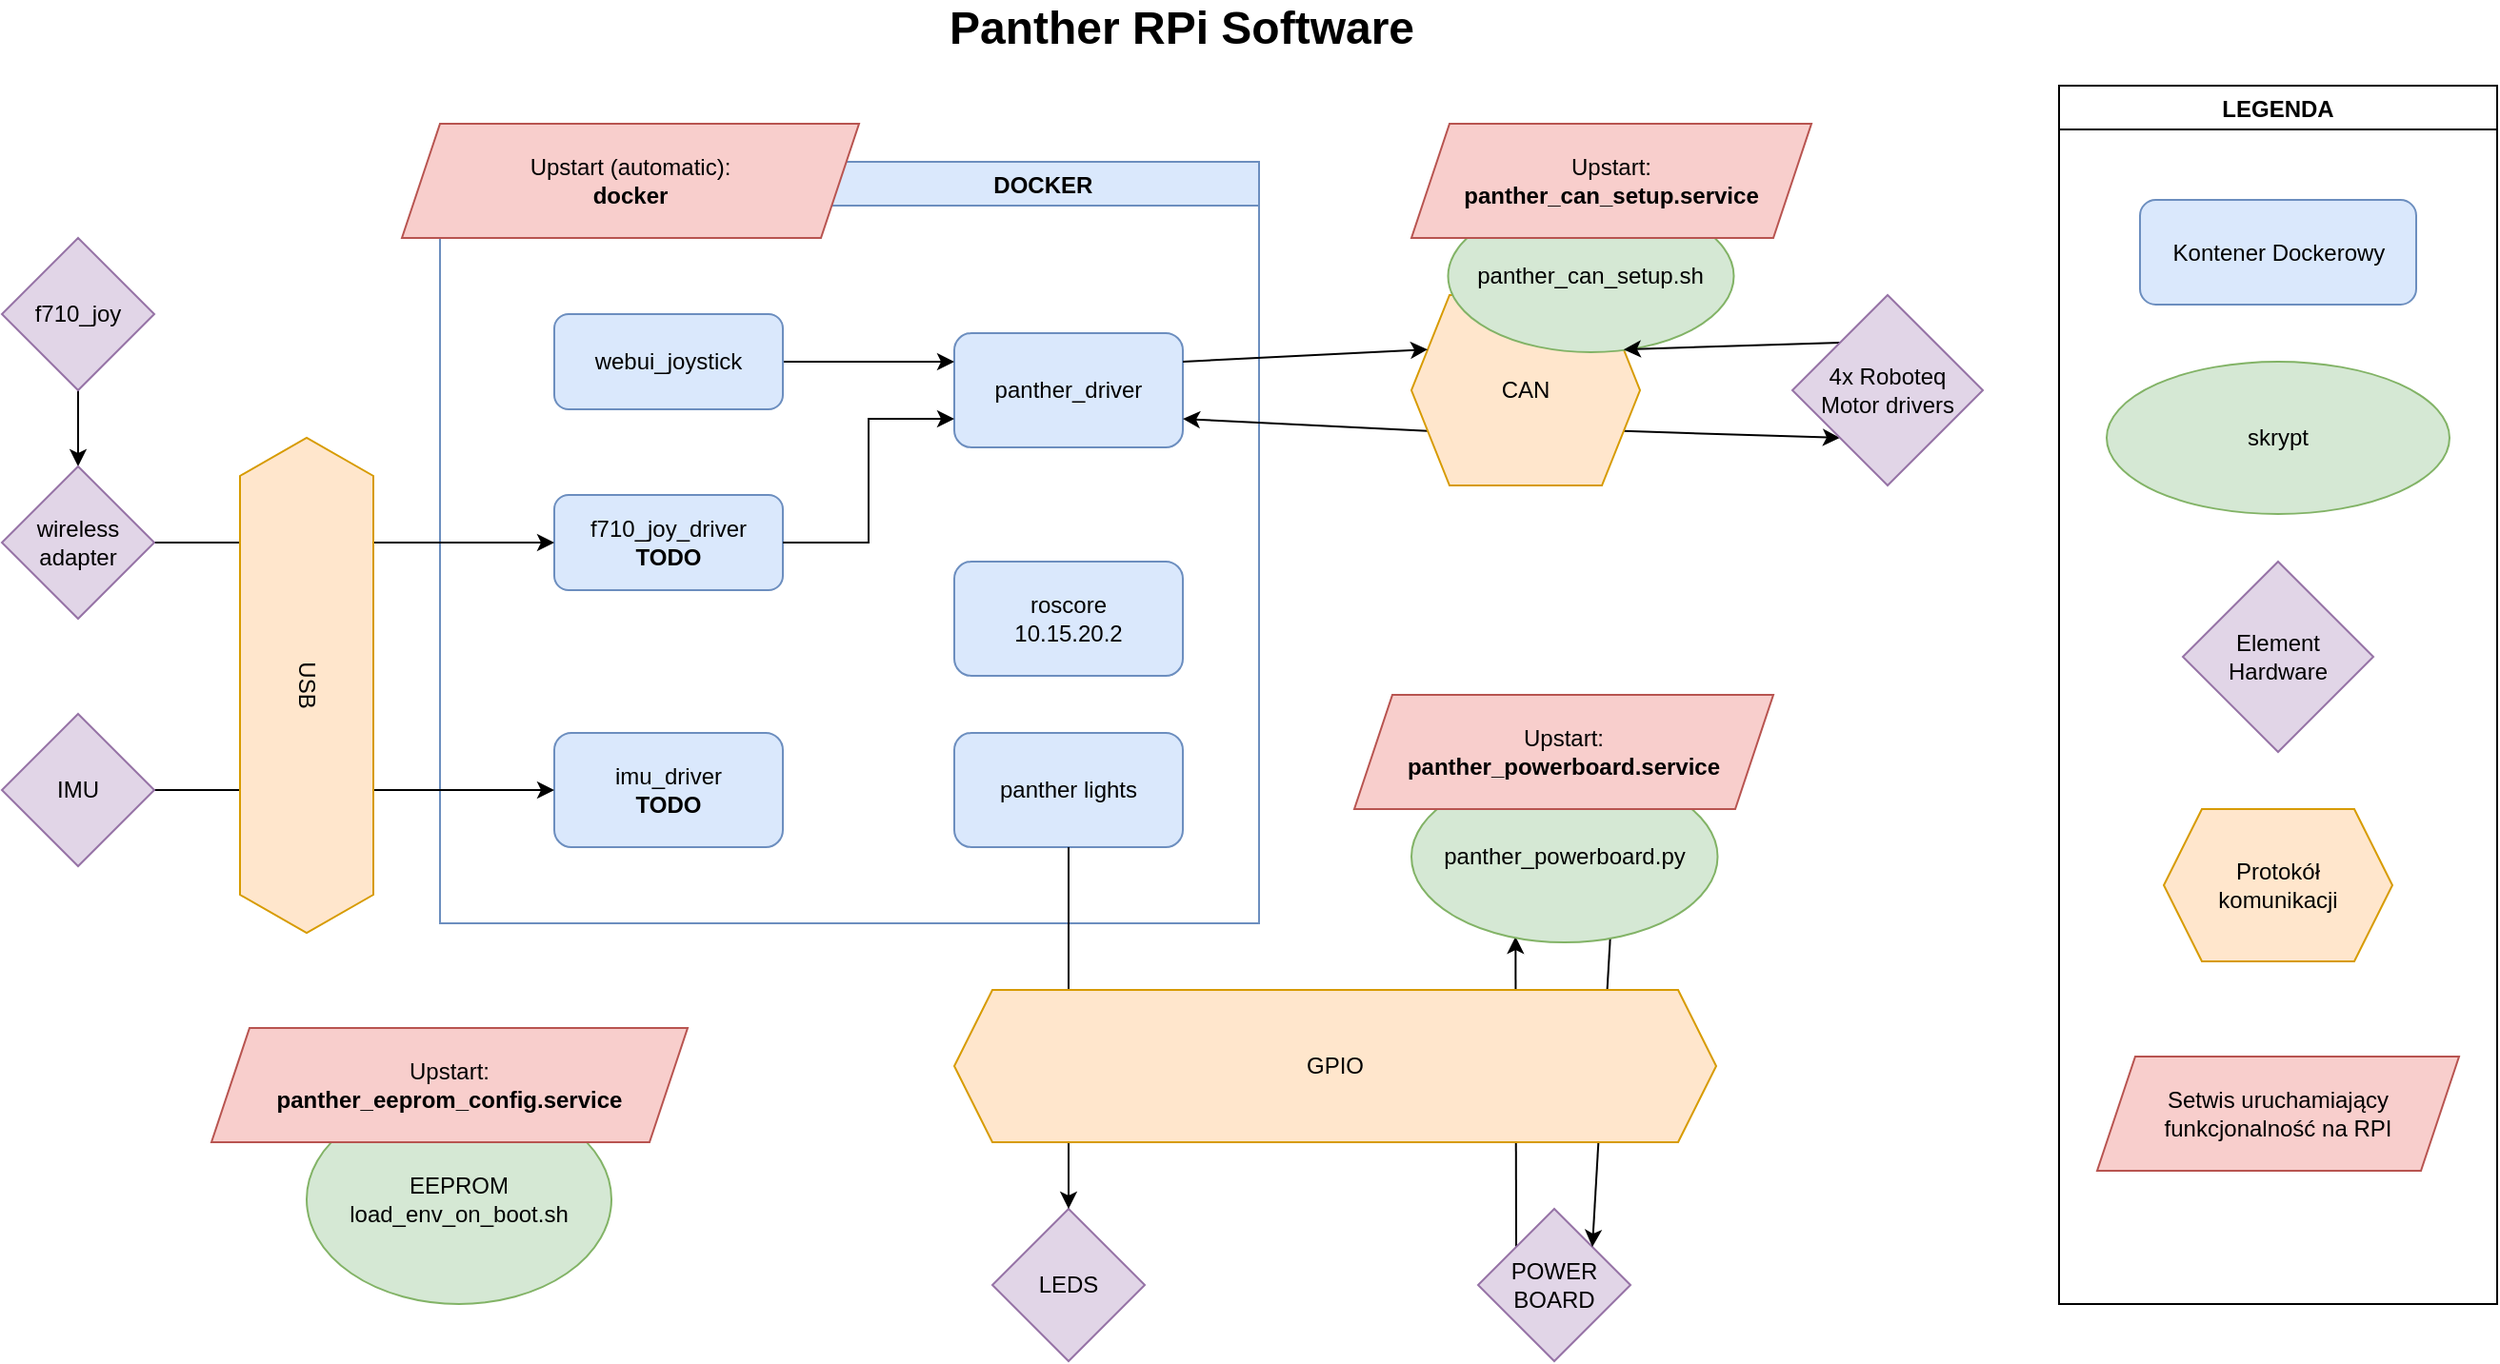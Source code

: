 <mxfile>
    <diagram id="I-V-jPhW4gry7mbCwamY" name="Page-1">
        <mxGraphModel dx="1381" dy="1124" grid="1" gridSize="10" guides="1" tooltips="1" connect="1" arrows="1" fold="1" page="1" pageScale="1" pageWidth="827" pageHeight="1169" background="#ffffff" math="0" shadow="0">
            <root>
                <mxCell id="0"/>
                <mxCell id="1" parent="0"/>
                <mxCell id="FiJ3dQUdY0tjjipgx3rU-17" value="                                                             DOCKER" style="swimlane;fillColor=#dae8fc;strokeColor=#6c8ebf;" parent="1" vertex="1">
                    <mxGeometry x="270" y="150" width="430" height="400" as="geometry"/>
                </mxCell>
                <mxCell id="FiJ3dQUdY0tjjipgx3rU-5" value="imu_driver&lt;br&gt;&lt;b&gt;TODO&lt;/b&gt;" style="rounded=1;whiteSpace=wrap;html=1;fillColor=#dae8fc;strokeColor=#6c8ebf;" parent="FiJ3dQUdY0tjjipgx3rU-17" vertex="1">
                    <mxGeometry x="60" y="300" width="120" height="60" as="geometry"/>
                </mxCell>
                <mxCell id="FiJ3dQUdY0tjjipgx3rU-31" value="&lt;div&gt;Upstart (automatic):&lt;/div&gt;&lt;div&gt;&lt;b&gt;docker&lt;/b&gt;&lt;/div&gt;" style="shape=parallelogram;perimeter=parallelogramPerimeter;whiteSpace=wrap;html=1;fixedSize=1;fillColor=#f8cecc;strokeColor=#b85450;" parent="FiJ3dQUdY0tjjipgx3rU-17" vertex="1">
                    <mxGeometry x="-20" y="-20" width="240" height="60" as="geometry"/>
                </mxCell>
                <mxCell id="FiJ3dQUdY0tjjipgx3rU-12" value="panther lights" style="rounded=1;whiteSpace=wrap;html=1;fillColor=#dae8fc;strokeColor=#6c8ebf;" parent="FiJ3dQUdY0tjjipgx3rU-17" vertex="1">
                    <mxGeometry x="270" y="300" width="120" height="60" as="geometry"/>
                </mxCell>
                <mxCell id="3" value="&lt;div&gt;roscore&lt;br&gt;10.15.20.2&lt;/div&gt;" style="rounded=1;whiteSpace=wrap;html=1;fillColor=#dae8fc;strokeColor=#6c8ebf;" parent="FiJ3dQUdY0tjjipgx3rU-17" vertex="1">
                    <mxGeometry x="270" y="210" width="120" height="60" as="geometry"/>
                </mxCell>
                <mxCell id="FiJ3dQUdY0tjjipgx3rU-1" value="f710_joy_driver&lt;br&gt;&lt;b&gt;TODO&lt;/b&gt;" style="rounded=1;whiteSpace=wrap;html=1;fillColor=#dae8fc;strokeColor=#6c8ebf;" parent="FiJ3dQUdY0tjjipgx3rU-17" vertex="1">
                    <mxGeometry x="60" y="175" width="120" height="50" as="geometry"/>
                </mxCell>
                <mxCell id="FiJ3dQUdY0tjjipgx3rU-2" value="&lt;div&gt;panther_driver&lt;br&gt;&lt;/div&gt;" style="rounded=1;whiteSpace=wrap;html=1;fillColor=#dae8fc;strokeColor=#6c8ebf;" parent="FiJ3dQUdY0tjjipgx3rU-17" vertex="1">
                    <mxGeometry x="270" y="90" width="120" height="60" as="geometry"/>
                </mxCell>
                <mxCell id="FiJ3dQUdY0tjjipgx3rU-8" style="edgeStyle=orthogonalEdgeStyle;rounded=0;orthogonalLoop=1;jettySize=auto;html=1;entryX=0;entryY=0.75;entryDx=0;entryDy=0;" parent="FiJ3dQUdY0tjjipgx3rU-17" source="FiJ3dQUdY0tjjipgx3rU-1" target="FiJ3dQUdY0tjjipgx3rU-2" edge="1">
                    <mxGeometry relative="1" as="geometry"/>
                </mxCell>
                <mxCell id="34" style="edgeStyle=none;html=1;entryX=0;entryY=0.25;entryDx=0;entryDy=0;" parent="FiJ3dQUdY0tjjipgx3rU-17" source="88Ix2T1ApFJFmfPS_afO-1" target="FiJ3dQUdY0tjjipgx3rU-2" edge="1">
                    <mxGeometry relative="1" as="geometry"/>
                </mxCell>
                <mxCell id="88Ix2T1ApFJFmfPS_afO-1" value="&lt;div&gt;webui_joystick&lt;/div&gt;" style="rounded=1;whiteSpace=wrap;html=1;fillColor=#dae8fc;strokeColor=#6c8ebf;" parent="FiJ3dQUdY0tjjipgx3rU-17" vertex="1">
                    <mxGeometry x="60" y="80" width="120" height="50" as="geometry"/>
                </mxCell>
                <mxCell id="38" style="edgeStyle=none;html=1;exitX=0;exitY=0;exitDx=0;exitDy=0;entryX=0.34;entryY=0.967;entryDx=0;entryDy=0;entryPerimeter=0;" edge="1" parent="1" source="FiJ3dQUdY0tjjipgx3rU-25" target="FiJ3dQUdY0tjjipgx3rU-35">
                    <mxGeometry relative="1" as="geometry"/>
                </mxCell>
                <mxCell id="FiJ3dQUdY0tjjipgx3rU-25" value="POWER&lt;br&gt;BOARD" style="rhombus;whiteSpace=wrap;html=1;fillColor=#e1d5e7;strokeColor=#9673a6;" parent="1" vertex="1">
                    <mxGeometry x="815" y="700" width="80" height="80" as="geometry"/>
                </mxCell>
                <mxCell id="39" style="edgeStyle=none;html=1;entryX=1;entryY=0;entryDx=0;entryDy=0;exitX=0.652;exitY=0.889;exitDx=0;exitDy=0;exitPerimeter=0;" edge="1" parent="1" source="FiJ3dQUdY0tjjipgx3rU-35" target="FiJ3dQUdY0tjjipgx3rU-25">
                    <mxGeometry relative="1" as="geometry"/>
                </mxCell>
                <mxCell id="FiJ3dQUdY0tjjipgx3rU-35" value="panther_powerboard.py" style="ellipse;whiteSpace=wrap;html=1;fillColor=#d5e8d4;strokeColor=#82b366;" parent="1" vertex="1">
                    <mxGeometry x="780" y="470" width="160.75" height="90" as="geometry"/>
                </mxCell>
                <mxCell id="FiJ3dQUdY0tjjipgx3rU-32" value="&lt;div&gt;Upstart:&lt;/div&gt;&lt;div&gt;&lt;b&gt;panther_powerboard.service&lt;/b&gt;&lt;br&gt;&lt;/div&gt;" style="shape=parallelogram;perimeter=parallelogramPerimeter;whiteSpace=wrap;html=1;fixedSize=1;fillColor=#f8cecc;strokeColor=#b85450;" parent="1" vertex="1">
                    <mxGeometry x="750" y="430" width="220" height="60" as="geometry"/>
                </mxCell>
                <mxCell id="FiJ3dQUdY0tjjipgx3rU-49" value="LEGENDA" style="swimlane;" parent="1" vertex="1">
                    <mxGeometry x="1120" y="110" width="230" height="640" as="geometry"/>
                </mxCell>
                <mxCell id="FiJ3dQUdY0tjjipgx3rU-48" value="Kontener Dockerowy" style="rounded=1;whiteSpace=wrap;html=1;fillColor=#dae8fc;strokeColor=#6c8ebf;" parent="FiJ3dQUdY0tjjipgx3rU-49" vertex="1">
                    <mxGeometry x="42.5" y="60" width="145" height="55" as="geometry"/>
                </mxCell>
                <mxCell id="FiJ3dQUdY0tjjipgx3rU-45" value="skrypt" style="ellipse;whiteSpace=wrap;html=1;fillColor=#d5e8d4;strokeColor=#82b366;" parent="FiJ3dQUdY0tjjipgx3rU-49" vertex="1">
                    <mxGeometry x="25" y="145" width="180" height="80" as="geometry"/>
                </mxCell>
                <mxCell id="FiJ3dQUdY0tjjipgx3rU-51" value="Element&lt;br&gt;Hardware" style="rhombus;whiteSpace=wrap;html=1;fillColor=#e1d5e7;strokeColor=#9673a6;" parent="FiJ3dQUdY0tjjipgx3rU-49" vertex="1">
                    <mxGeometry x="65" y="250" width="100" height="100" as="geometry"/>
                </mxCell>
                <mxCell id="FiJ3dQUdY0tjjipgx3rU-54" value="Protokół&lt;br&gt;komunikacji" style="shape=hexagon;perimeter=hexagonPerimeter2;whiteSpace=wrap;html=1;fixedSize=1;fillColor=#ffe6cc;strokeColor=#d79b00;" parent="FiJ3dQUdY0tjjipgx3rU-49" vertex="1">
                    <mxGeometry x="55" y="380" width="120" height="80" as="geometry"/>
                </mxCell>
                <mxCell id="FiJ3dQUdY0tjjipgx3rU-61" value="Setwis uruchamiający &lt;br&gt;funkcjonalność na RPI" style="shape=parallelogram;perimeter=parallelogramPerimeter;whiteSpace=wrap;html=1;fixedSize=1;fillColor=#f8cecc;strokeColor=#b85450;" parent="FiJ3dQUdY0tjjipgx3rU-49" vertex="1">
                    <mxGeometry x="20" y="510" width="190" height="60" as="geometry"/>
                </mxCell>
                <mxCell id="FiJ3dQUdY0tjjipgx3rU-66" value="EEPROM&lt;br&gt;load_env_on_boot.sh" style="ellipse;whiteSpace=wrap;html=1;fillColor=#d5e8d4;strokeColor=#82b366;" parent="1" vertex="1">
                    <mxGeometry x="200" y="640" width="160" height="110" as="geometry"/>
                </mxCell>
                <mxCell id="FiJ3dQUdY0tjjipgx3rU-67" value="&lt;div&gt;Upstart:&lt;/div&gt;&lt;div&gt;&lt;b&gt;panther_eeprom_config.service&lt;/b&gt;&lt;/div&gt;" style="shape=parallelogram;perimeter=parallelogramPerimeter;whiteSpace=wrap;html=1;fixedSize=1;fillColor=#f8cecc;strokeColor=#b85450;" parent="1" vertex="1">
                    <mxGeometry x="150" y="605" width="250" height="60" as="geometry"/>
                </mxCell>
                <mxCell id="31" style="edgeStyle=none;html=1;" parent="1" source="10" target="FiJ3dQUdY0tjjipgx3rU-5" edge="1">
                    <mxGeometry relative="1" as="geometry"/>
                </mxCell>
                <mxCell id="10" value="IMU" style="rhombus;whiteSpace=wrap;html=1;fillColor=#e1d5e7;strokeColor=#9673a6;" parent="1" vertex="1">
                    <mxGeometry x="40" y="440" width="80" height="80" as="geometry"/>
                </mxCell>
                <mxCell id="14" style="edgeStyle=none;html=1;entryX=0.5;entryY=0;entryDx=0;entryDy=0;" parent="1" source="11" target="12" edge="1">
                    <mxGeometry relative="1" as="geometry"/>
                </mxCell>
                <mxCell id="11" value="f710_joy" style="rhombus;whiteSpace=wrap;html=1;fillColor=#e1d5e7;strokeColor=#9673a6;" parent="1" vertex="1">
                    <mxGeometry x="40" y="190" width="80" height="80" as="geometry"/>
                </mxCell>
                <mxCell id="32" style="edgeStyle=none;html=1;entryX=0;entryY=0.5;entryDx=0;entryDy=0;" parent="1" source="12" target="FiJ3dQUdY0tjjipgx3rU-1" edge="1">
                    <mxGeometry relative="1" as="geometry"/>
                </mxCell>
                <mxCell id="12" value="wireless&lt;br&gt;adapter" style="rhombus;whiteSpace=wrap;html=1;fillColor=#e1d5e7;strokeColor=#9673a6;" parent="1" vertex="1">
                    <mxGeometry x="40" y="310" width="80" height="80" as="geometry"/>
                </mxCell>
                <mxCell id="41" style="edgeStyle=none;html=1;exitX=1;exitY=0.75;exitDx=0;exitDy=0;entryX=0;entryY=1;entryDx=0;entryDy=0;" edge="1" parent="1" source="16" target="23">
                    <mxGeometry relative="1" as="geometry"/>
                </mxCell>
                <mxCell id="43" style="edgeStyle=none;html=1;exitX=0;exitY=0.75;exitDx=0;exitDy=0;entryX=1;entryY=0.75;entryDx=0;entryDy=0;" edge="1" parent="1" source="16" target="FiJ3dQUdY0tjjipgx3rU-2">
                    <mxGeometry relative="1" as="geometry"/>
                </mxCell>
                <mxCell id="16" value="CAN" style="shape=hexagon;perimeter=hexagonPerimeter2;whiteSpace=wrap;html=1;fixedSize=1;rotation=0;fillColor=#ffe6cc;strokeColor=#d79b00;" parent="1" vertex="1">
                    <mxGeometry x="780" y="220" width="120" height="100" as="geometry"/>
                </mxCell>
                <mxCell id="FiJ3dQUdY0tjjipgx3rU-34" value="panther_can_setup.sh" style="ellipse;whiteSpace=wrap;html=1;fillColor=#d5e8d4;strokeColor=#82b366;" parent="1" vertex="1">
                    <mxGeometry x="799.25" y="170" width="150" height="80" as="geometry"/>
                </mxCell>
                <mxCell id="FiJ3dQUdY0tjjipgx3rU-33" value="&lt;div&gt;Upstart:&lt;/div&gt;&lt;div&gt;&lt;b&gt;panther_can_setup.service&lt;/b&gt;&lt;/div&gt;" style="shape=parallelogram;perimeter=parallelogramPerimeter;whiteSpace=wrap;html=1;fixedSize=1;fillColor=#f8cecc;strokeColor=#b85450;" parent="1" vertex="1">
                    <mxGeometry x="780" y="130" width="210" height="60" as="geometry"/>
                </mxCell>
                <mxCell id="40" style="edgeStyle=none;html=1;exitX=0;exitY=0;exitDx=0;exitDy=0;entryX=1;entryY=0.25;entryDx=0;entryDy=0;" edge="1" parent="1" source="23" target="16">
                    <mxGeometry relative="1" as="geometry"/>
                </mxCell>
                <mxCell id="23" value="4x Roboteq&lt;br&gt;Motor drivers" style="rhombus;whiteSpace=wrap;html=1;fillColor=#e1d5e7;strokeColor=#9673a6;" parent="1" vertex="1">
                    <mxGeometry x="980" y="220" width="100" height="100" as="geometry"/>
                </mxCell>
                <mxCell id="26" value="LEDS" style="rhombus;whiteSpace=wrap;html=1;fillColor=#e1d5e7;strokeColor=#9673a6;" parent="1" vertex="1">
                    <mxGeometry x="560" y="700" width="80" height="80" as="geometry"/>
                </mxCell>
                <mxCell id="30" style="edgeStyle=none;html=1;entryX=0.5;entryY=0;entryDx=0;entryDy=0;" parent="1" source="FiJ3dQUdY0tjjipgx3rU-12" target="26" edge="1">
                    <mxGeometry relative="1" as="geometry"/>
                </mxCell>
                <mxCell id="21" value="GPIO" style="shape=hexagon;perimeter=hexagonPerimeter2;whiteSpace=wrap;html=1;fixedSize=1;fillColor=#ffe6cc;strokeColor=#d79b00;" parent="1" vertex="1">
                    <mxGeometry x="540" y="585" width="400" height="80" as="geometry"/>
                </mxCell>
                <mxCell id="7" value="USB" style="shape=hexagon;perimeter=hexagonPerimeter2;whiteSpace=wrap;html=1;fixedSize=1;rotation=90;fillColor=#ffe6cc;strokeColor=#d79b00;" parent="1" vertex="1">
                    <mxGeometry x="70" y="390" width="260" height="70" as="geometry"/>
                </mxCell>
                <mxCell id="37" value="&lt;b&gt;&lt;font style=&quot;font-size: 24px&quot;&gt;Panther RPi Software&lt;/font&gt;&lt;/b&gt;" style="text;html=1;align=center;verticalAlign=middle;resizable=0;points=[];autosize=1;strokeColor=none;fillColor=none;" parent="1" vertex="1">
                    <mxGeometry x="529.25" y="70" width="260" height="20" as="geometry"/>
                </mxCell>
                <mxCell id="42" style="edgeStyle=none;html=1;exitX=1;exitY=0.25;exitDx=0;exitDy=0;entryX=0;entryY=0.25;entryDx=0;entryDy=0;" edge="1" parent="1" source="FiJ3dQUdY0tjjipgx3rU-2" target="16">
                    <mxGeometry relative="1" as="geometry"/>
                </mxCell>
            </root>
        </mxGraphModel>
    </diagram>
</mxfile>